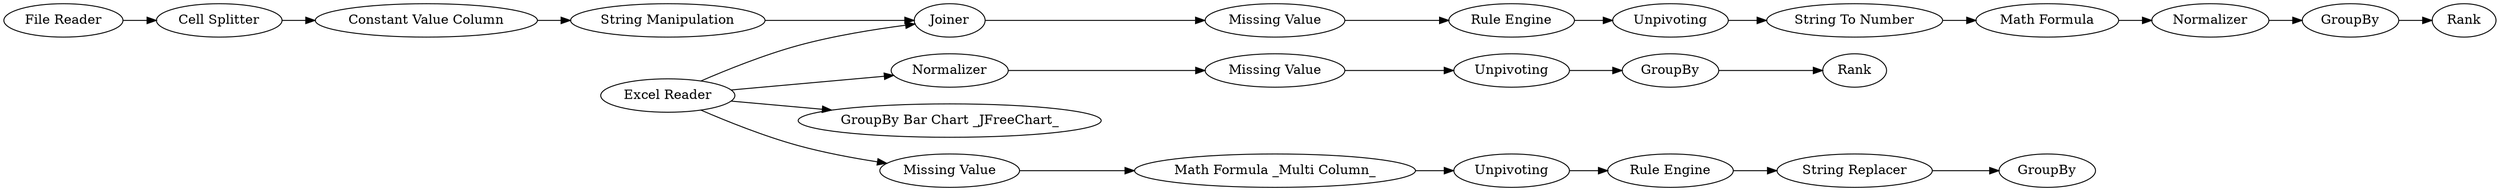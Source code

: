 digraph {
	41 -> 42
	29 -> 35
	7 -> 11
	42 -> 43
	19 -> 18
	1 -> 6
	37 -> 40
	40 -> 41
	1 -> 4
	38 -> 37
	25 -> 26
	11 -> 12
	27 -> 30
	18 -> 24
	15 -> 16
	30 -> 29
	1 -> 38
	24 -> 25
	6 -> 7
	28 -> 27
	1 -> 18
	17 -> 19
	26 -> 28
	12 -> 34
	16 -> 17
	27 [label="Math Formula"]
	7 [label="Missing Value"]
	18 [label=Joiner]
	26 [label=Unpivoting]
	17 [label="Constant Value Column"]
	19 [label="String Manipulation"]
	24 [label="Missing Value"]
	41 [label="Rule Engine"]
	6 [label=Normalizer]
	15 [label="File Reader"]
	25 [label="Rule Engine"]
	12 [label=GroupBy]
	16 [label="Cell Splitter"]
	1 [label="Excel Reader"]
	42 [label="String Replacer"]
	28 [label="String To Number"]
	11 [label=Unpivoting]
	4 [label="GroupBy Bar Chart _JFreeChart_"]
	38 [label="Missing Value"]
	43 [label=GroupBy]
	35 [label=Rank]
	34 [label=Rank]
	29 [label=GroupBy]
	40 [label=Unpivoting]
	30 [label=Normalizer]
	37 [label="Math Formula _Multi Column_"]
	rankdir=LR
}
